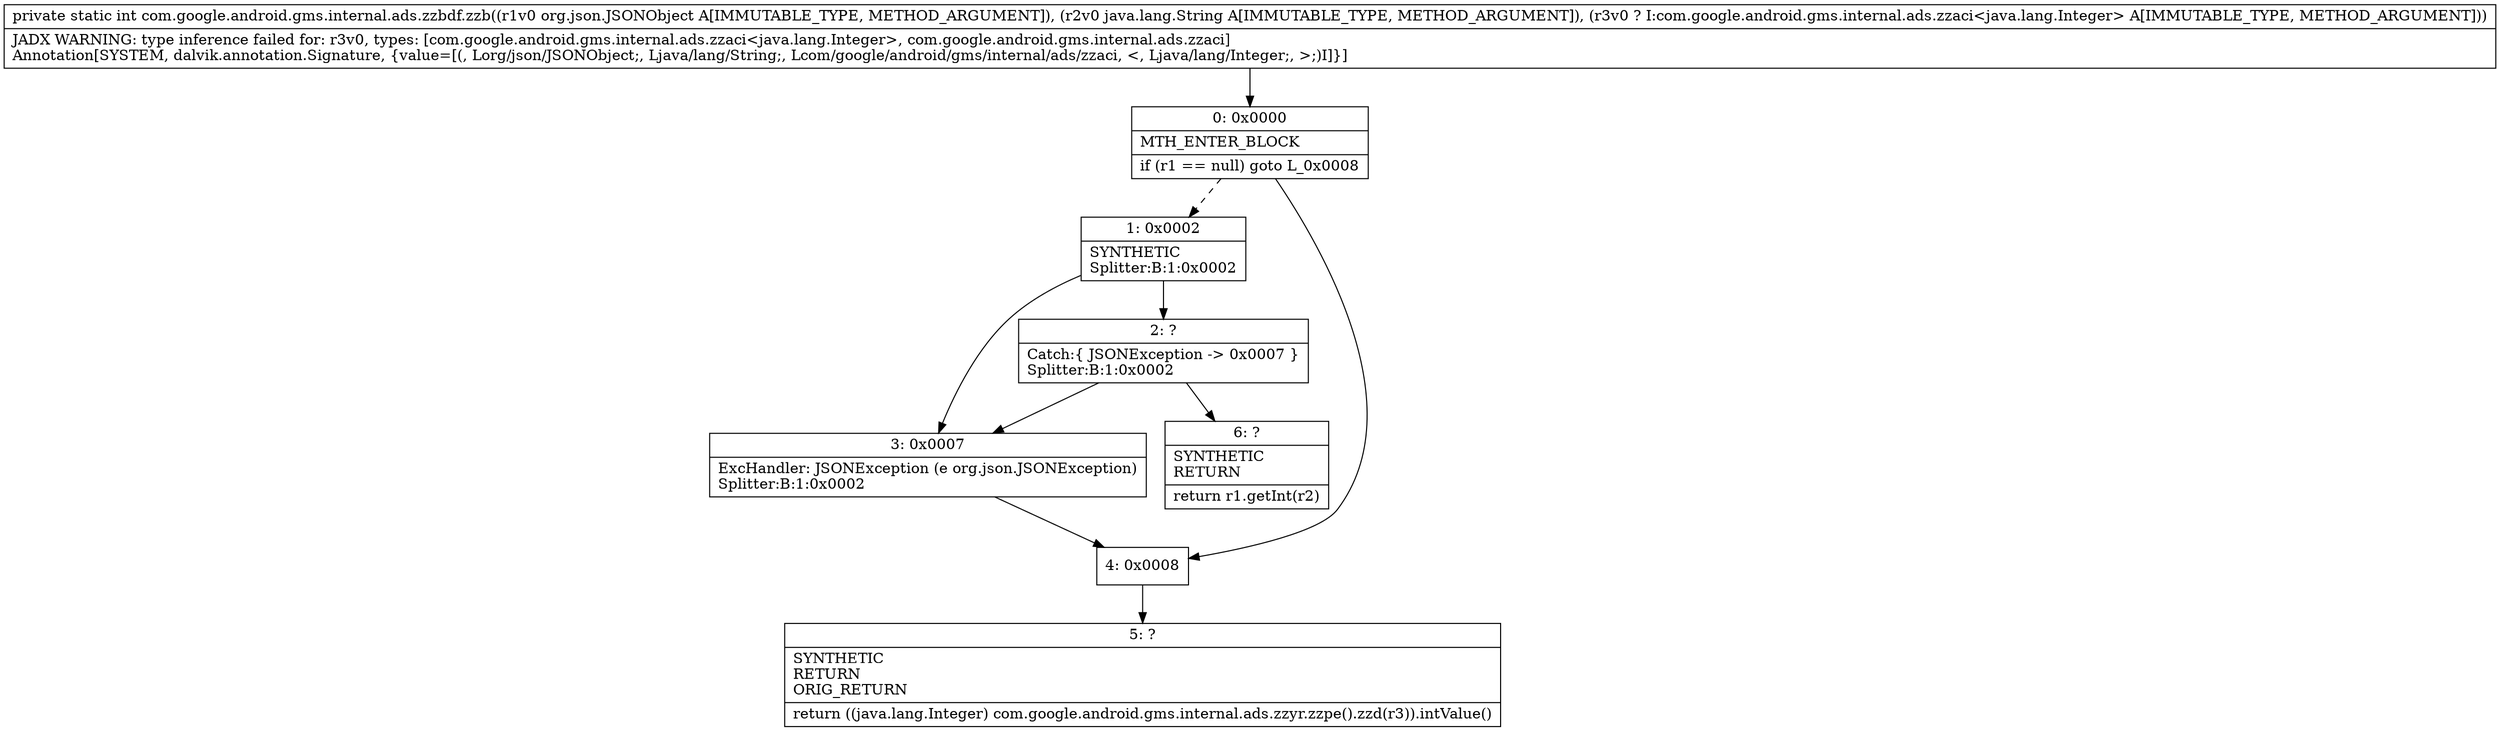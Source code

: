digraph "CFG forcom.google.android.gms.internal.ads.zzbdf.zzb(Lorg\/json\/JSONObject;Ljava\/lang\/String;Lcom\/google\/android\/gms\/internal\/ads\/zzaci;)I" {
Node_0 [shape=record,label="{0\:\ 0x0000|MTH_ENTER_BLOCK\l|if (r1 == null) goto L_0x0008\l}"];
Node_1 [shape=record,label="{1\:\ 0x0002|SYNTHETIC\lSplitter:B:1:0x0002\l}"];
Node_2 [shape=record,label="{2\:\ ?|Catch:\{ JSONException \-\> 0x0007 \}\lSplitter:B:1:0x0002\l}"];
Node_3 [shape=record,label="{3\:\ 0x0007|ExcHandler: JSONException (e org.json.JSONException)\lSplitter:B:1:0x0002\l}"];
Node_4 [shape=record,label="{4\:\ 0x0008}"];
Node_5 [shape=record,label="{5\:\ ?|SYNTHETIC\lRETURN\lORIG_RETURN\l|return ((java.lang.Integer) com.google.android.gms.internal.ads.zzyr.zzpe().zzd(r3)).intValue()\l}"];
Node_6 [shape=record,label="{6\:\ ?|SYNTHETIC\lRETURN\l|return r1.getInt(r2)\l}"];
MethodNode[shape=record,label="{private static int com.google.android.gms.internal.ads.zzbdf.zzb((r1v0 org.json.JSONObject A[IMMUTABLE_TYPE, METHOD_ARGUMENT]), (r2v0 java.lang.String A[IMMUTABLE_TYPE, METHOD_ARGUMENT]), (r3v0 ? I:com.google.android.gms.internal.ads.zzaci\<java.lang.Integer\> A[IMMUTABLE_TYPE, METHOD_ARGUMENT]))  | JADX WARNING: type inference failed for: r3v0, types: [com.google.android.gms.internal.ads.zzaci\<java.lang.Integer\>, com.google.android.gms.internal.ads.zzaci]\lAnnotation[SYSTEM, dalvik.annotation.Signature, \{value=[(, Lorg\/json\/JSONObject;, Ljava\/lang\/String;, Lcom\/google\/android\/gms\/internal\/ads\/zzaci, \<, Ljava\/lang\/Integer;, \>;)I]\}]\l}"];
MethodNode -> Node_0;
Node_0 -> Node_1[style=dashed];
Node_0 -> Node_4;
Node_1 -> Node_2;
Node_1 -> Node_3;
Node_2 -> Node_3;
Node_2 -> Node_6;
Node_3 -> Node_4;
Node_4 -> Node_5;
}

